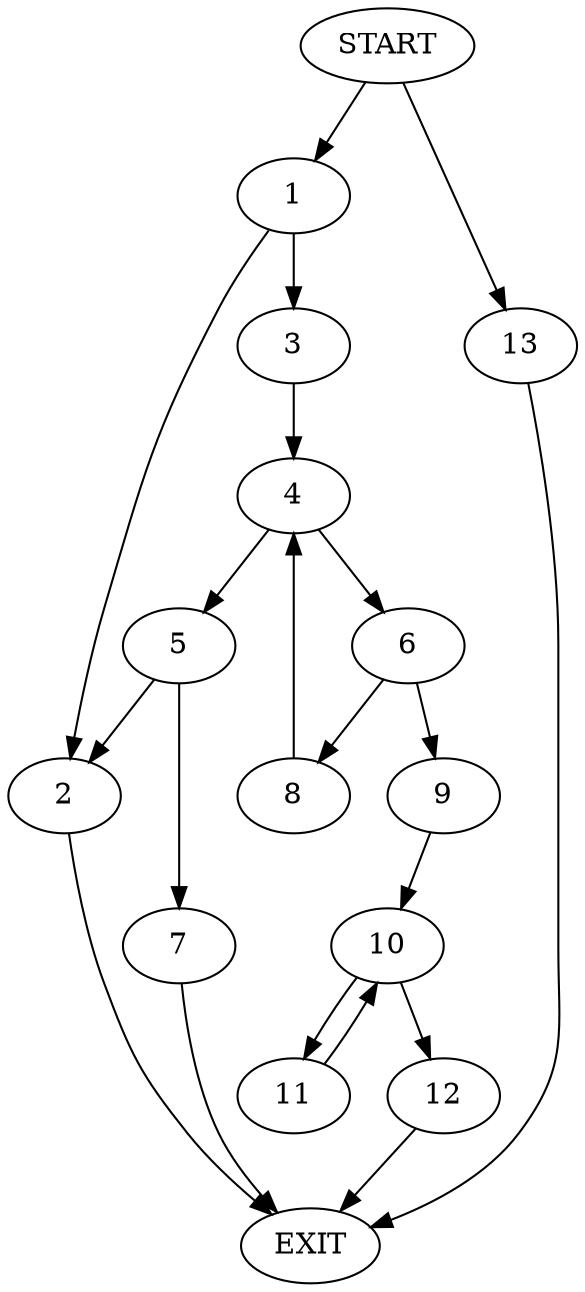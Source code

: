 digraph {
0 [label="START"]
14 [label="EXIT"]
0 -> 1
1 -> 2
1 -> 3
2 -> 14
3 -> 4
4 -> 5
4 -> 6
5 -> 2
5 -> 7
6 -> 8
6 -> 9
9 -> 10
8 -> 4
10 -> 11
10 -> 12
12 -> 14
11 -> 10
7 -> 14
0 -> 13
13 -> 14
}
